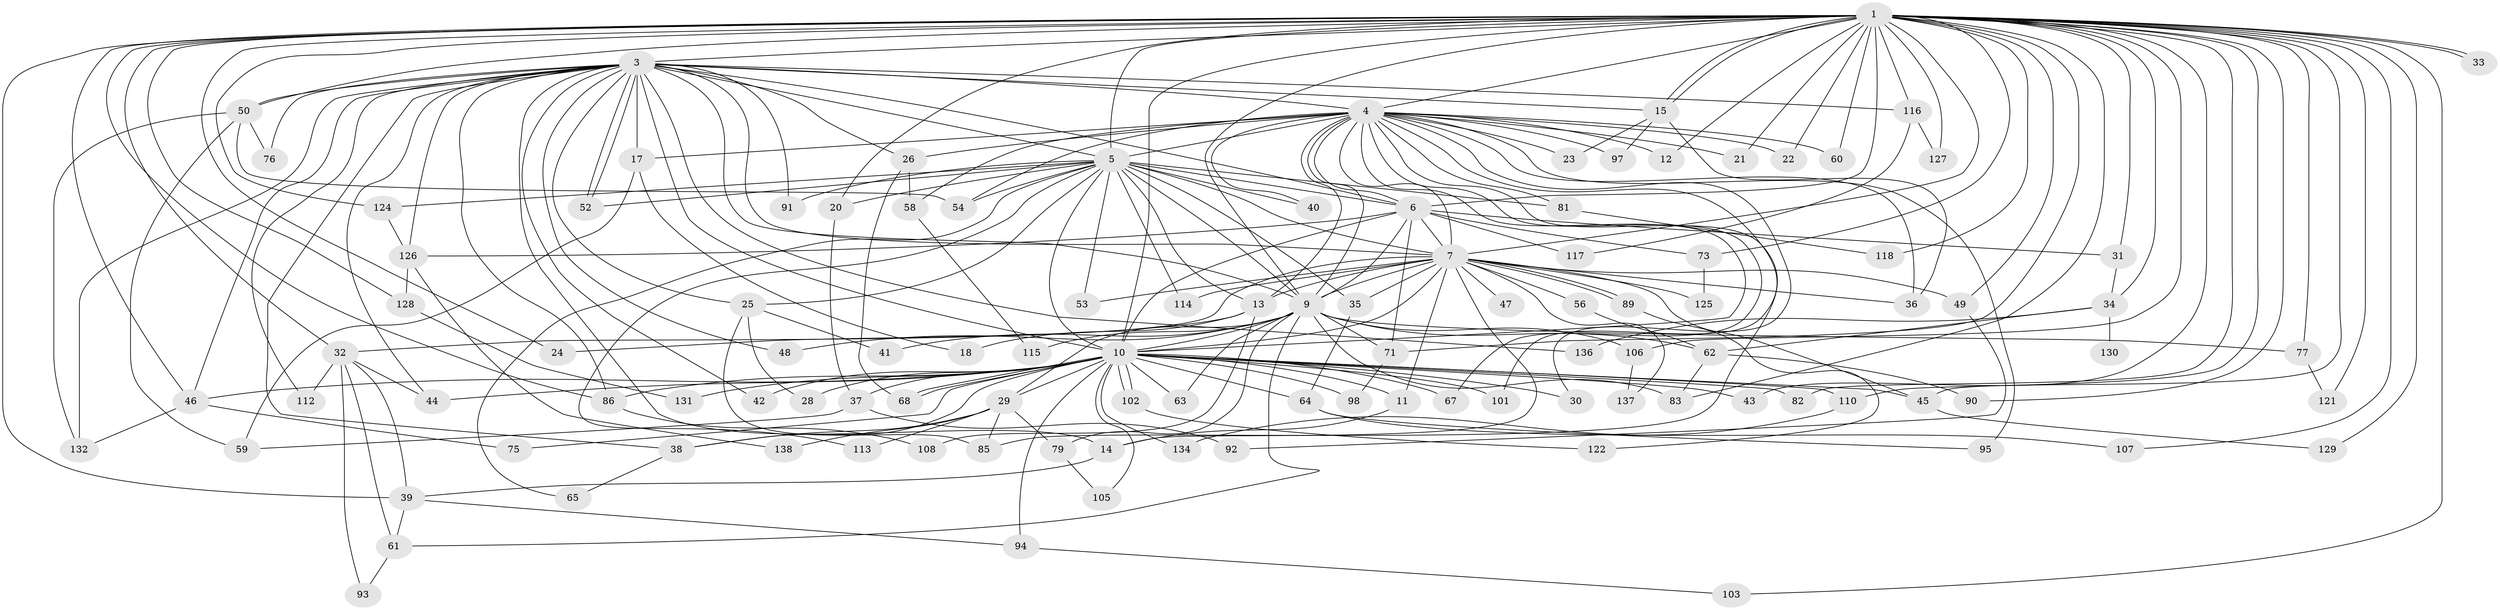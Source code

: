 // Generated by graph-tools (version 1.1) at 2025/51/02/27/25 19:51:53]
// undirected, 109 vertices, 248 edges
graph export_dot {
graph [start="1"]
  node [color=gray90,style=filled];
  1 [super="+2"];
  3 [super="+51"];
  4 [super="+100"];
  5 [super="+57"];
  6;
  7 [super="+8"];
  9 [super="+55"];
  10 [super="+27"];
  11;
  12;
  13 [super="+16"];
  14 [super="+109"];
  15 [super="+78"];
  17 [super="+19"];
  18;
  20;
  21;
  22;
  23;
  24;
  25;
  26 [super="+104"];
  28;
  29 [super="+119"];
  30;
  31;
  32;
  33;
  34 [super="+120"];
  35;
  36 [super="+70"];
  37;
  38;
  39 [super="+88"];
  40;
  41;
  42;
  43;
  44 [super="+123"];
  45 [super="+66"];
  46 [super="+72"];
  47;
  48;
  49;
  50;
  52;
  53;
  54 [super="+80"];
  56;
  58;
  59 [super="+69"];
  60;
  61 [super="+99"];
  62 [super="+87"];
  63;
  64;
  65;
  67;
  68;
  71 [super="+84"];
  73 [super="+74"];
  75;
  76;
  77 [super="+111"];
  79;
  81;
  82;
  83;
  85;
  86 [super="+96"];
  89;
  90;
  91;
  92;
  93;
  94;
  95;
  97;
  98;
  101;
  102;
  103;
  105;
  106;
  107;
  108;
  110;
  112;
  113;
  114;
  115;
  116;
  117;
  118;
  121;
  122;
  124;
  125;
  126 [super="+135"];
  127;
  128;
  129;
  130;
  131;
  132 [super="+133"];
  134;
  136;
  137;
  138;
  1 -- 3 [weight=2];
  1 -- 4 [weight=2];
  1 -- 5 [weight=2];
  1 -- 6 [weight=2];
  1 -- 7 [weight=4];
  1 -- 9 [weight=2];
  1 -- 10 [weight=3];
  1 -- 12;
  1 -- 15;
  1 -- 15;
  1 -- 21;
  1 -- 22;
  1 -- 31;
  1 -- 32;
  1 -- 33;
  1 -- 33;
  1 -- 50;
  1 -- 60;
  1 -- 73 [weight=2];
  1 -- 82;
  1 -- 83;
  1 -- 90;
  1 -- 107;
  1 -- 121;
  1 -- 129;
  1 -- 128;
  1 -- 71;
  1 -- 77;
  1 -- 20;
  1 -- 86;
  1 -- 24;
  1 -- 34;
  1 -- 103;
  1 -- 106;
  1 -- 43;
  1 -- 110;
  1 -- 49;
  1 -- 116;
  1 -- 118;
  1 -- 124;
  1 -- 127;
  1 -- 39;
  1 -- 45;
  1 -- 46;
  3 -- 4;
  3 -- 5;
  3 -- 6;
  3 -- 7 [weight=2];
  3 -- 9;
  3 -- 10;
  3 -- 14;
  3 -- 17 [weight=2];
  3 -- 25;
  3 -- 26;
  3 -- 42;
  3 -- 44;
  3 -- 46;
  3 -- 48;
  3 -- 50;
  3 -- 52;
  3 -- 52;
  3 -- 76;
  3 -- 91;
  3 -- 112;
  3 -- 116;
  3 -- 136;
  3 -- 126;
  3 -- 38;
  3 -- 15;
  3 -- 86;
  3 -- 132;
  4 -- 5;
  4 -- 6;
  4 -- 7 [weight=2];
  4 -- 9 [weight=2];
  4 -- 10 [weight=2];
  4 -- 12;
  4 -- 13;
  4 -- 17;
  4 -- 21;
  4 -- 22;
  4 -- 23;
  4 -- 26;
  4 -- 30;
  4 -- 36;
  4 -- 40;
  4 -- 58;
  4 -- 60;
  4 -- 67;
  4 -- 81;
  4 -- 85;
  4 -- 95;
  4 -- 97;
  4 -- 101;
  4 -- 54;
  5 -- 6;
  5 -- 7 [weight=2];
  5 -- 9;
  5 -- 10;
  5 -- 13;
  5 -- 20;
  5 -- 25;
  5 -- 35;
  5 -- 40;
  5 -- 53;
  5 -- 54;
  5 -- 65;
  5 -- 81;
  5 -- 91;
  5 -- 113;
  5 -- 114;
  5 -- 124;
  5 -- 52;
  6 -- 7 [weight=2];
  6 -- 9;
  6 -- 10;
  6 -- 31;
  6 -- 73;
  6 -- 117;
  6 -- 126;
  6 -- 71;
  7 -- 9 [weight=2];
  7 -- 10 [weight=2];
  7 -- 32;
  7 -- 35;
  7 -- 36;
  7 -- 47 [weight=2];
  7 -- 53;
  7 -- 89;
  7 -- 89;
  7 -- 125;
  7 -- 11;
  7 -- 137;
  7 -- 45;
  7 -- 49;
  7 -- 114;
  7 -- 56;
  7 -- 13;
  7 -- 14;
  9 -- 10;
  9 -- 29;
  9 -- 41;
  9 -- 48;
  9 -- 61;
  9 -- 62;
  9 -- 71;
  9 -- 77 [weight=2];
  9 -- 79;
  9 -- 83;
  9 -- 106;
  9 -- 115;
  9 -- 63;
  10 -- 11;
  10 -- 28;
  10 -- 29;
  10 -- 30;
  10 -- 38;
  10 -- 42;
  10 -- 43;
  10 -- 44;
  10 -- 63;
  10 -- 67;
  10 -- 68;
  10 -- 68;
  10 -- 75;
  10 -- 82;
  10 -- 86;
  10 -- 94;
  10 -- 98;
  10 -- 101;
  10 -- 102;
  10 -- 102;
  10 -- 105;
  10 -- 110;
  10 -- 131;
  10 -- 64;
  10 -- 37;
  10 -- 134;
  10 -- 45;
  10 -- 46;
  11 -- 14;
  13 -- 18;
  13 -- 108;
  13 -- 24;
  14 -- 39;
  15 -- 23;
  15 -- 97;
  15 -- 36;
  17 -- 18;
  17 -- 59;
  20 -- 37;
  25 -- 28;
  25 -- 41;
  25 -- 85;
  26 -- 58;
  26 -- 68;
  29 -- 38;
  29 -- 79;
  29 -- 113;
  29 -- 138;
  29 -- 85;
  31 -- 34;
  32 -- 39;
  32 -- 61;
  32 -- 93;
  32 -- 112;
  32 -- 44;
  34 -- 130 [weight=2];
  34 -- 136;
  34 -- 62;
  35 -- 64;
  37 -- 59;
  37 -- 92;
  38 -- 65;
  39 -- 61;
  39 -- 94;
  45 -- 129;
  46 -- 75;
  46 -- 132;
  49 -- 92;
  50 -- 54;
  50 -- 59;
  50 -- 76;
  50 -- 132;
  56 -- 62;
  58 -- 115;
  61 -- 93;
  62 -- 90;
  62 -- 83;
  64 -- 95;
  64 -- 107;
  71 -- 98;
  73 -- 125;
  77 -- 121;
  79 -- 105;
  81 -- 118;
  86 -- 108;
  89 -- 122;
  94 -- 103;
  102 -- 122;
  106 -- 137;
  110 -- 134;
  116 -- 117;
  116 -- 127;
  124 -- 126;
  126 -- 128;
  126 -- 138;
  128 -- 131;
}
